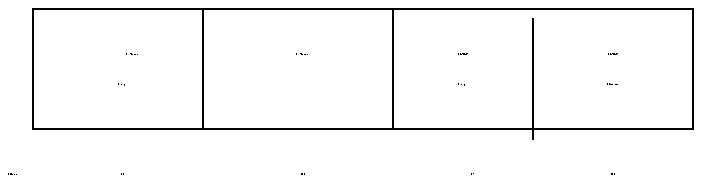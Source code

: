 ...\"
...\" @OSF_COPYRIGHT@
...\" COPYRIGHT NOTICE
...\" Copyright (c) 1990, 1991, 1992, 1993 Open Software Foundation, Inc.
...\" ALL RIGHTS RESERVED (DCE).  See the file named COPYRIGHT.DCE in the
...\" src directory for the full copyright text.
...\"
...\"
...\" HISTORY
...\"  $Log: tsap.pic,v $
...\" Revision 1.1.4.3  1993/01/28  21:45:05  cjd
...\" 	Embedded copyright notice
...\" 	[1993/01/28  21:37:24  cjd]
...\"
...\" Revision 1.1.4.2  1992/09/14  18:05:11  weir
...\" 	Moved into 1.0.2doc tree
...\" 	[1992/09/14  18:03:19  weir]
...\" 
...\" Revision 1.1.2.2  1992/07/15  15:56:46  steiner
...\" 	fixed comment leader
...\" 	[1992/07/15  15:55:36  steiner]
...\" 
...\" 	Initial version.
...\" 	[1992/07/15  13:53:21  steiner]
...\" 
...\" 	TSAP picture.
...\" 	[1992/07/15  13:45:57  steiner]
...\" 
...\" $EndLog$
...\"
.PS
scale = 80
"\fH\s1020\s0\fP"  at 255, 4
"\fH\s101\s0\fP"  at 199, 4
"\fH\s1032\s0\fP"  at 131, 4
"\fH\s102\s0\fP"  at 59, 4
"\fH\s10Octets\s0\fP"  at 15, 4
line   from 223, 64 \
	to 223, 16 
line   from 167, 68 \
	to 167, 20 
line   from 91, 68 \
	to 91, 20 
box  wid 264 ht 48 at 155, 44
"\fH\s10Address\s0\fP"  at 255, 40
"\fH\s10NSAP\s0\fP"  at 255, 52
"\fH\s10Length\s0\fP"  at 195, 40
"\fH\s10NSAP\s0\fP"  at 195, 52
"\fH\s10T-Selector\s0\fP"  at 131, 52
"\fH\s10Length\s0\fP"  at 59, 40
"\fH\s10T-Selector\s0\fP"  at 63, 52
.PE
